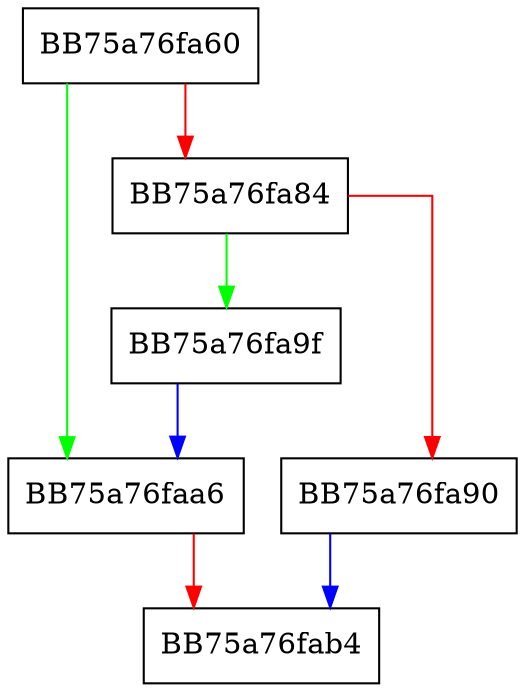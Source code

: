 digraph WrapperK32QueryWorkingSetEx {
  node [shape="box"];
  graph [splines=ortho];
  BB75a76fa60 -> BB75a76faa6 [color="green"];
  BB75a76fa60 -> BB75a76fa84 [color="red"];
  BB75a76fa84 -> BB75a76fa9f [color="green"];
  BB75a76fa84 -> BB75a76fa90 [color="red"];
  BB75a76fa90 -> BB75a76fab4 [color="blue"];
  BB75a76fa9f -> BB75a76faa6 [color="blue"];
  BB75a76faa6 -> BB75a76fab4 [color="red"];
}
